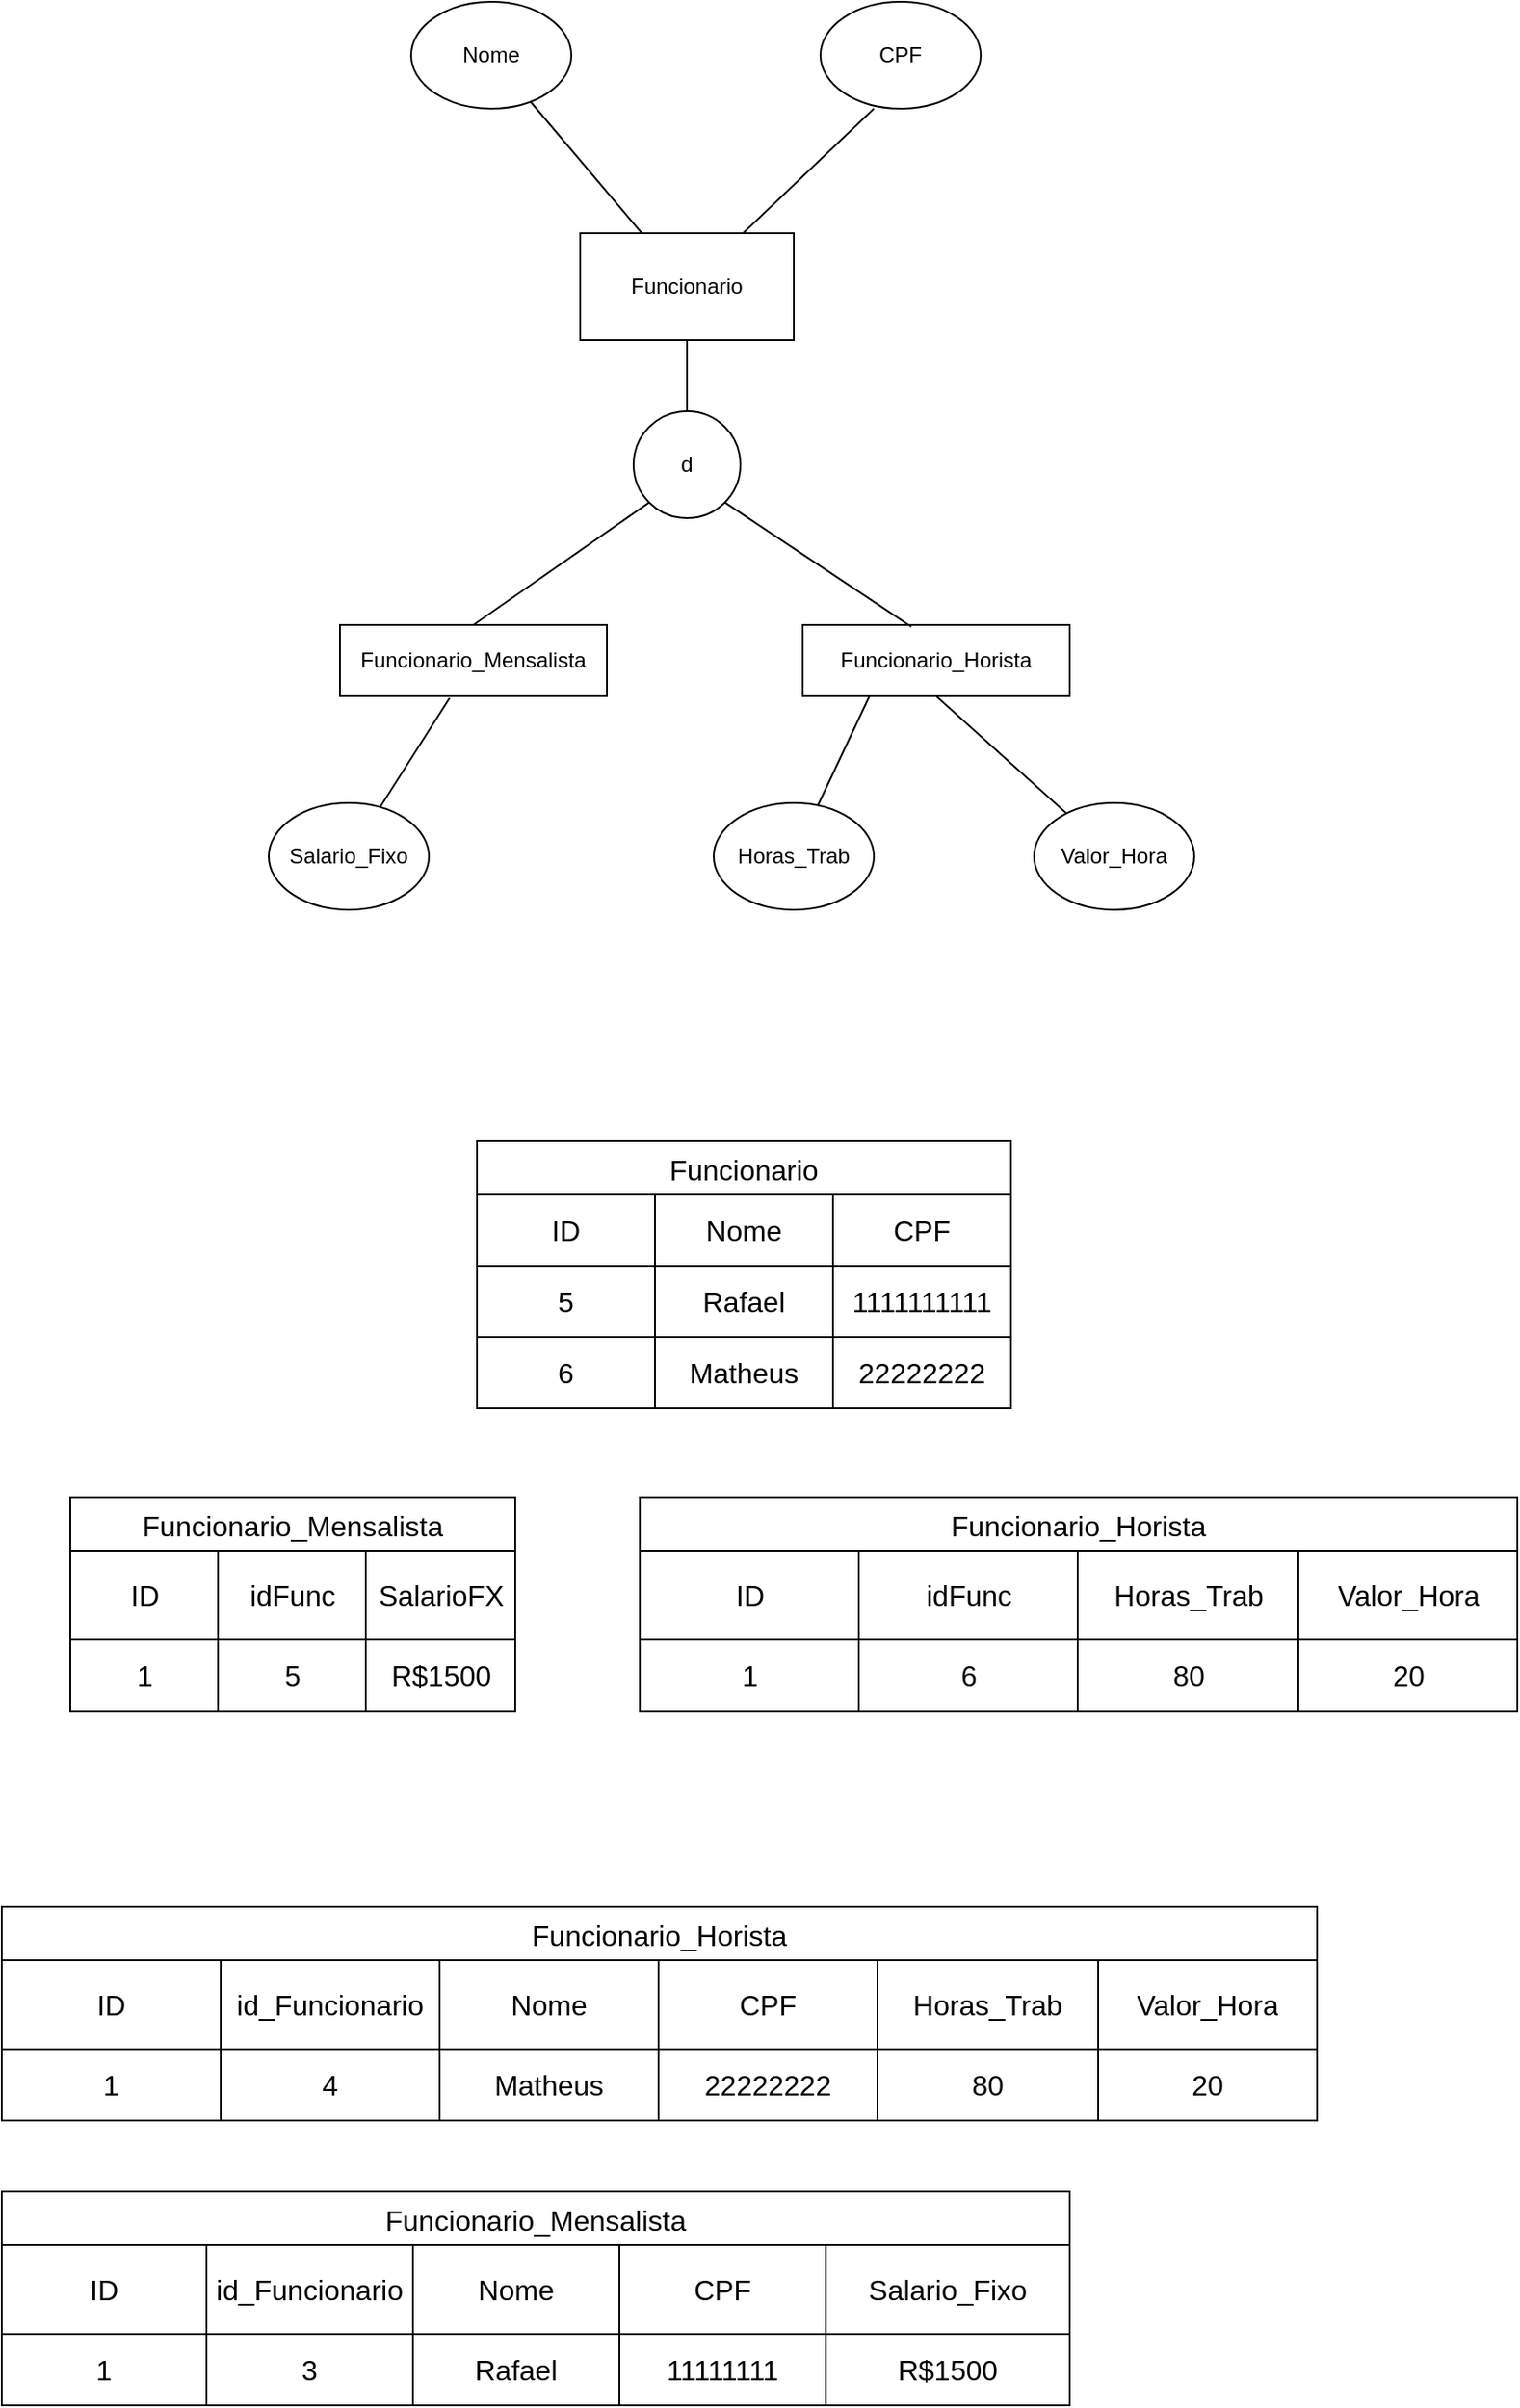 <mxfile>
    <diagram id="y5mKg2T9qhfl3k2BZkb-" name="Página-1">
        <mxGraphModel dx="1248" dy="1042" grid="1" gridSize="10" guides="1" tooltips="1" connect="1" arrows="1" fold="1" page="0" pageScale="1" pageWidth="827" pageHeight="1169" math="0" shadow="0">
            <root>
                <mxCell id="0"/>
                <mxCell id="1" parent="0"/>
                <mxCell id="2" value="Funcionario" style="rounded=0;whiteSpace=wrap;html=1;" vertex="1" parent="1">
                    <mxGeometry x="285" y="80" width="120" height="60" as="geometry"/>
                </mxCell>
                <mxCell id="3" value="Nome" style="ellipse;whiteSpace=wrap;html=1;" vertex="1" parent="1">
                    <mxGeometry x="190" y="-50" width="90" height="60" as="geometry"/>
                </mxCell>
                <mxCell id="5" value="CPF" style="ellipse;whiteSpace=wrap;html=1;" vertex="1" parent="1">
                    <mxGeometry x="420" y="-50" width="90" height="60" as="geometry"/>
                </mxCell>
                <mxCell id="6" value="" style="endArrow=none;html=1;" edge="1" parent="1" source="2" target="3">
                    <mxGeometry width="50" height="50" relative="1" as="geometry">
                        <mxPoint x="290" y="120" as="sourcePoint"/>
                        <mxPoint x="340" y="70" as="targetPoint"/>
                    </mxGeometry>
                </mxCell>
                <mxCell id="8" value="" style="endArrow=none;html=1;" edge="1" parent="1" source="2">
                    <mxGeometry width="50" height="50" relative="1" as="geometry">
                        <mxPoint x="355" y="90" as="sourcePoint"/>
                        <mxPoint x="450" y="10" as="targetPoint"/>
                    </mxGeometry>
                </mxCell>
                <mxCell id="9" value="Funcionario_Mensalista" style="rounded=0;whiteSpace=wrap;html=1;" vertex="1" parent="1">
                    <mxGeometry x="150" y="300" width="150" height="40" as="geometry"/>
                </mxCell>
                <mxCell id="10" value="Funcionario_Horista" style="rounded=0;whiteSpace=wrap;html=1;" vertex="1" parent="1">
                    <mxGeometry x="410" y="300" width="150" height="40" as="geometry"/>
                </mxCell>
                <mxCell id="11" value="Salario_Fixo" style="ellipse;whiteSpace=wrap;html=1;" vertex="1" parent="1">
                    <mxGeometry x="110" y="400" width="90" height="60" as="geometry"/>
                </mxCell>
                <mxCell id="13" value="" style="endArrow=none;html=1;entryX=0.411;entryY=1.025;entryDx=0;entryDy=0;entryPerimeter=0;" edge="1" parent="1" source="11" target="9">
                    <mxGeometry width="50" height="50" relative="1" as="geometry">
                        <mxPoint x="340" y="400" as="sourcePoint"/>
                        <mxPoint x="390" y="350" as="targetPoint"/>
                    </mxGeometry>
                </mxCell>
                <mxCell id="16" value="d" style="ellipse;whiteSpace=wrap;html=1;aspect=fixed;" vertex="1" parent="1">
                    <mxGeometry x="315" y="180" width="60" height="60" as="geometry"/>
                </mxCell>
                <mxCell id="17" value="" style="endArrow=none;html=1;exitX=1;exitY=1;exitDx=0;exitDy=0;entryX=0.407;entryY=0.025;entryDx=0;entryDy=0;entryPerimeter=0;" edge="1" parent="1" source="16" target="10">
                    <mxGeometry width="50" height="50" relative="1" as="geometry">
                        <mxPoint x="370" y="300" as="sourcePoint"/>
                        <mxPoint x="420" y="250" as="targetPoint"/>
                    </mxGeometry>
                </mxCell>
                <mxCell id="18" value="" style="endArrow=none;html=1;exitX=0.5;exitY=0;exitDx=0;exitDy=0;entryX=0;entryY=1;entryDx=0;entryDy=0;" edge="1" parent="1" source="9" target="16">
                    <mxGeometry width="50" height="50" relative="1" as="geometry">
                        <mxPoint x="360" y="250" as="sourcePoint"/>
                        <mxPoint x="481" y="311" as="targetPoint"/>
                    </mxGeometry>
                </mxCell>
                <mxCell id="19" value="" style="endArrow=none;html=1;exitX=0.5;exitY=1;exitDx=0;exitDy=0;" edge="1" parent="1" source="2" target="16">
                    <mxGeometry width="50" height="50" relative="1" as="geometry">
                        <mxPoint x="381" y="241" as="sourcePoint"/>
                        <mxPoint x="481" y="311" as="targetPoint"/>
                    </mxGeometry>
                </mxCell>
                <mxCell id="20" value="Funcionario" style="shape=table;startSize=30;container=1;collapsible=0;childLayout=tableLayout;strokeColor=default;fontSize=16;" vertex="1" parent="1">
                    <mxGeometry x="227" y="590" width="300" height="150" as="geometry"/>
                </mxCell>
                <mxCell id="21" value="" style="shape=tableRow;horizontal=0;startSize=0;swimlaneHead=0;swimlaneBody=0;strokeColor=inherit;top=0;left=0;bottom=0;right=0;collapsible=0;dropTarget=0;fillColor=none;points=[[0,0.5],[1,0.5]];portConstraint=eastwest;fontSize=16;" vertex="1" parent="20">
                    <mxGeometry y="30" width="300" height="40" as="geometry"/>
                </mxCell>
                <mxCell id="22" value="ID" style="shape=partialRectangle;html=1;whiteSpace=wrap;connectable=0;strokeColor=inherit;overflow=hidden;fillColor=none;top=0;left=0;bottom=0;right=0;pointerEvents=1;fontSize=16;" vertex="1" parent="21">
                    <mxGeometry width="100" height="40" as="geometry">
                        <mxRectangle width="100" height="40" as="alternateBounds"/>
                    </mxGeometry>
                </mxCell>
                <mxCell id="23" value="Nome" style="shape=partialRectangle;html=1;whiteSpace=wrap;connectable=0;strokeColor=inherit;overflow=hidden;fillColor=none;top=0;left=0;bottom=0;right=0;pointerEvents=1;fontSize=16;" vertex="1" parent="21">
                    <mxGeometry x="100" width="100" height="40" as="geometry">
                        <mxRectangle width="100" height="40" as="alternateBounds"/>
                    </mxGeometry>
                </mxCell>
                <mxCell id="24" value="CPF" style="shape=partialRectangle;html=1;whiteSpace=wrap;connectable=0;strokeColor=inherit;overflow=hidden;fillColor=none;top=0;left=0;bottom=0;right=0;pointerEvents=1;fontSize=16;" vertex="1" parent="21">
                    <mxGeometry x="200" width="100" height="40" as="geometry">
                        <mxRectangle width="100" height="40" as="alternateBounds"/>
                    </mxGeometry>
                </mxCell>
                <mxCell id="25" value="" style="shape=tableRow;horizontal=0;startSize=0;swimlaneHead=0;swimlaneBody=0;strokeColor=inherit;top=0;left=0;bottom=0;right=0;collapsible=0;dropTarget=0;fillColor=none;points=[[0,0.5],[1,0.5]];portConstraint=eastwest;fontSize=16;" vertex="1" parent="20">
                    <mxGeometry y="70" width="300" height="40" as="geometry"/>
                </mxCell>
                <mxCell id="26" value="5" style="shape=partialRectangle;html=1;whiteSpace=wrap;connectable=0;strokeColor=inherit;overflow=hidden;fillColor=none;top=0;left=0;bottom=0;right=0;pointerEvents=1;fontSize=16;" vertex="1" parent="25">
                    <mxGeometry width="100" height="40" as="geometry">
                        <mxRectangle width="100" height="40" as="alternateBounds"/>
                    </mxGeometry>
                </mxCell>
                <mxCell id="27" value="Rafael" style="shape=partialRectangle;html=1;whiteSpace=wrap;connectable=0;strokeColor=inherit;overflow=hidden;fillColor=none;top=0;left=0;bottom=0;right=0;pointerEvents=1;fontSize=16;" vertex="1" parent="25">
                    <mxGeometry x="100" width="100" height="40" as="geometry">
                        <mxRectangle width="100" height="40" as="alternateBounds"/>
                    </mxGeometry>
                </mxCell>
                <mxCell id="28" value="1111111111" style="shape=partialRectangle;html=1;whiteSpace=wrap;connectable=0;strokeColor=inherit;overflow=hidden;fillColor=none;top=0;left=0;bottom=0;right=0;pointerEvents=1;fontSize=16;" vertex="1" parent="25">
                    <mxGeometry x="200" width="100" height="40" as="geometry">
                        <mxRectangle width="100" height="40" as="alternateBounds"/>
                    </mxGeometry>
                </mxCell>
                <mxCell id="29" value="" style="shape=tableRow;horizontal=0;startSize=0;swimlaneHead=0;swimlaneBody=0;strokeColor=inherit;top=0;left=0;bottom=0;right=0;collapsible=0;dropTarget=0;fillColor=none;points=[[0,0.5],[1,0.5]];portConstraint=eastwest;fontSize=16;" vertex="1" parent="20">
                    <mxGeometry y="110" width="300" height="40" as="geometry"/>
                </mxCell>
                <mxCell id="30" value="6" style="shape=partialRectangle;html=1;whiteSpace=wrap;connectable=0;strokeColor=inherit;overflow=hidden;fillColor=none;top=0;left=0;bottom=0;right=0;pointerEvents=1;fontSize=16;" vertex="1" parent="29">
                    <mxGeometry width="100" height="40" as="geometry">
                        <mxRectangle width="100" height="40" as="alternateBounds"/>
                    </mxGeometry>
                </mxCell>
                <mxCell id="31" value="Matheus" style="shape=partialRectangle;html=1;whiteSpace=wrap;connectable=0;strokeColor=inherit;overflow=hidden;fillColor=none;top=0;left=0;bottom=0;right=0;pointerEvents=1;fontSize=16;" vertex="1" parent="29">
                    <mxGeometry x="100" width="100" height="40" as="geometry">
                        <mxRectangle width="100" height="40" as="alternateBounds"/>
                    </mxGeometry>
                </mxCell>
                <mxCell id="32" value="22222222" style="shape=partialRectangle;html=1;whiteSpace=wrap;connectable=0;strokeColor=inherit;overflow=hidden;fillColor=none;top=0;left=0;bottom=0;right=0;pointerEvents=1;fontSize=16;" vertex="1" parent="29">
                    <mxGeometry x="200" width="100" height="40" as="geometry">
                        <mxRectangle width="100" height="40" as="alternateBounds"/>
                    </mxGeometry>
                </mxCell>
                <mxCell id="33" value="Horas_Trab" style="ellipse;whiteSpace=wrap;html=1;" vertex="1" parent="1">
                    <mxGeometry x="360" y="400" width="90" height="60" as="geometry"/>
                </mxCell>
                <mxCell id="34" value="" style="endArrow=none;html=1;entryX=0.25;entryY=1;entryDx=0;entryDy=0;" edge="1" parent="1" source="33" target="10">
                    <mxGeometry width="50" height="50" relative="1" as="geometry">
                        <mxPoint x="595" y="410" as="sourcePoint"/>
                        <mxPoint x="541" y="350" as="targetPoint"/>
                    </mxGeometry>
                </mxCell>
                <mxCell id="35" value="Valor_Hora" style="ellipse;whiteSpace=wrap;html=1;" vertex="1" parent="1">
                    <mxGeometry x="540" y="400" width="90" height="60" as="geometry"/>
                </mxCell>
                <mxCell id="36" value="" style="endArrow=none;html=1;entryX=0.5;entryY=1;entryDx=0;entryDy=0;" edge="1" parent="1" source="35" target="10">
                    <mxGeometry width="50" height="50" relative="1" as="geometry">
                        <mxPoint x="428" y="411" as="sourcePoint"/>
                        <mxPoint x="458" y="350" as="targetPoint"/>
                    </mxGeometry>
                </mxCell>
                <mxCell id="37" value="Funcionario_Mensalista" style="shape=table;startSize=30;container=1;collapsible=0;childLayout=tableLayout;strokeColor=default;fontSize=16;" vertex="1" parent="1">
                    <mxGeometry x="-1.5" y="790" width="250" height="120" as="geometry"/>
                </mxCell>
                <mxCell id="38" value="" style="shape=tableRow;horizontal=0;startSize=0;swimlaneHead=0;swimlaneBody=0;strokeColor=inherit;top=0;left=0;bottom=0;right=0;collapsible=0;dropTarget=0;fillColor=none;points=[[0,0.5],[1,0.5]];portConstraint=eastwest;fontSize=16;" vertex="1" parent="37">
                    <mxGeometry y="30" width="250" height="50" as="geometry"/>
                </mxCell>
                <mxCell id="75" value="ID" style="shape=partialRectangle;html=1;whiteSpace=wrap;connectable=0;strokeColor=inherit;overflow=hidden;fillColor=none;top=0;left=0;bottom=0;right=0;pointerEvents=1;fontSize=16;" vertex="1" parent="38">
                    <mxGeometry width="83" height="50" as="geometry">
                        <mxRectangle width="83" height="50" as="alternateBounds"/>
                    </mxGeometry>
                </mxCell>
                <mxCell id="39" value="idFunc" style="shape=partialRectangle;html=1;whiteSpace=wrap;connectable=0;strokeColor=inherit;overflow=hidden;fillColor=none;top=0;left=0;bottom=0;right=0;pointerEvents=1;fontSize=16;" vertex="1" parent="38">
                    <mxGeometry x="83" width="83" height="50" as="geometry">
                        <mxRectangle width="83" height="50" as="alternateBounds"/>
                    </mxGeometry>
                </mxCell>
                <mxCell id="40" value="SalarioFX" style="shape=partialRectangle;html=1;whiteSpace=wrap;connectable=0;strokeColor=inherit;overflow=hidden;fillColor=none;top=0;left=0;bottom=0;right=0;pointerEvents=1;fontSize=16;" vertex="1" parent="38">
                    <mxGeometry x="166" width="84" height="50" as="geometry">
                        <mxRectangle width="84" height="50" as="alternateBounds"/>
                    </mxGeometry>
                </mxCell>
                <mxCell id="42" value="" style="shape=tableRow;horizontal=0;startSize=0;swimlaneHead=0;swimlaneBody=0;strokeColor=inherit;top=0;left=0;bottom=0;right=0;collapsible=0;dropTarget=0;fillColor=none;points=[[0,0.5],[1,0.5]];portConstraint=eastwest;fontSize=16;" vertex="1" parent="37">
                    <mxGeometry y="80" width="250" height="40" as="geometry"/>
                </mxCell>
                <mxCell id="76" value="1" style="shape=partialRectangle;html=1;whiteSpace=wrap;connectable=0;strokeColor=inherit;overflow=hidden;fillColor=none;top=0;left=0;bottom=0;right=0;pointerEvents=1;fontSize=16;" vertex="1" parent="42">
                    <mxGeometry width="83" height="40" as="geometry">
                        <mxRectangle width="83" height="40" as="alternateBounds"/>
                    </mxGeometry>
                </mxCell>
                <mxCell id="43" value="5" style="shape=partialRectangle;html=1;whiteSpace=wrap;connectable=0;strokeColor=inherit;overflow=hidden;fillColor=none;top=0;left=0;bottom=0;right=0;pointerEvents=1;fontSize=16;" vertex="1" parent="42">
                    <mxGeometry x="83" width="83" height="40" as="geometry">
                        <mxRectangle width="83" height="40" as="alternateBounds"/>
                    </mxGeometry>
                </mxCell>
                <mxCell id="44" value="R$1500" style="shape=partialRectangle;html=1;whiteSpace=wrap;connectable=0;strokeColor=inherit;overflow=hidden;fillColor=none;top=0;left=0;bottom=0;right=0;pointerEvents=1;fontSize=16;" vertex="1" parent="42">
                    <mxGeometry x="166" width="84" height="40" as="geometry">
                        <mxRectangle width="84" height="40" as="alternateBounds"/>
                    </mxGeometry>
                </mxCell>
                <mxCell id="50" value="Funcionario_Horista" style="shape=table;startSize=30;container=1;collapsible=0;childLayout=tableLayout;strokeColor=default;fontSize=16;" vertex="1" parent="1">
                    <mxGeometry x="318.5" y="790" width="493" height="120" as="geometry"/>
                </mxCell>
                <mxCell id="51" value="" style="shape=tableRow;horizontal=0;startSize=0;swimlaneHead=0;swimlaneBody=0;strokeColor=inherit;top=0;left=0;bottom=0;right=0;collapsible=0;dropTarget=0;fillColor=none;points=[[0,0.5],[1,0.5]];portConstraint=eastwest;fontSize=16;" vertex="1" parent="50">
                    <mxGeometry y="30" width="493" height="50" as="geometry"/>
                </mxCell>
                <mxCell id="77" value="ID" style="shape=partialRectangle;html=1;whiteSpace=wrap;connectable=0;strokeColor=inherit;overflow=hidden;fillColor=none;top=0;left=0;bottom=0;right=0;pointerEvents=1;fontSize=16;" vertex="1" parent="51">
                    <mxGeometry width="123" height="50" as="geometry">
                        <mxRectangle width="123" height="50" as="alternateBounds"/>
                    </mxGeometry>
                </mxCell>
                <mxCell id="52" value="idFunc" style="shape=partialRectangle;html=1;whiteSpace=wrap;connectable=0;strokeColor=inherit;overflow=hidden;fillColor=none;top=0;left=0;bottom=0;right=0;pointerEvents=1;fontSize=16;" vertex="1" parent="51">
                    <mxGeometry x="123" width="123" height="50" as="geometry">
                        <mxRectangle width="123" height="50" as="alternateBounds"/>
                    </mxGeometry>
                </mxCell>
                <mxCell id="53" value="Horas_Trab" style="shape=partialRectangle;html=1;whiteSpace=wrap;connectable=0;strokeColor=inherit;overflow=hidden;fillColor=none;top=0;left=0;bottom=0;right=0;pointerEvents=1;fontSize=16;" vertex="1" parent="51">
                    <mxGeometry x="246" width="124" height="50" as="geometry">
                        <mxRectangle width="124" height="50" as="alternateBounds"/>
                    </mxGeometry>
                </mxCell>
                <mxCell id="54" value="Valor_Hora" style="shape=partialRectangle;html=1;whiteSpace=wrap;connectable=0;strokeColor=inherit;overflow=hidden;fillColor=none;top=0;left=0;bottom=0;right=0;pointerEvents=1;fontSize=16;" vertex="1" parent="51">
                    <mxGeometry x="370" width="123" height="50" as="geometry">
                        <mxRectangle width="123" height="50" as="alternateBounds"/>
                    </mxGeometry>
                </mxCell>
                <mxCell id="55" value="" style="shape=tableRow;horizontal=0;startSize=0;swimlaneHead=0;swimlaneBody=0;strokeColor=inherit;top=0;left=0;bottom=0;right=0;collapsible=0;dropTarget=0;fillColor=none;points=[[0,0.5],[1,0.5]];portConstraint=eastwest;fontSize=16;" vertex="1" parent="50">
                    <mxGeometry y="80" width="493" height="40" as="geometry"/>
                </mxCell>
                <mxCell id="78" value="1" style="shape=partialRectangle;html=1;whiteSpace=wrap;connectable=0;strokeColor=inherit;overflow=hidden;fillColor=none;top=0;left=0;bottom=0;right=0;pointerEvents=1;fontSize=16;" vertex="1" parent="55">
                    <mxGeometry width="123" height="40" as="geometry">
                        <mxRectangle width="123" height="40" as="alternateBounds"/>
                    </mxGeometry>
                </mxCell>
                <mxCell id="56" value="6" style="shape=partialRectangle;html=1;whiteSpace=wrap;connectable=0;strokeColor=inherit;overflow=hidden;fillColor=none;top=0;left=0;bottom=0;right=0;pointerEvents=1;fontSize=16;" vertex="1" parent="55">
                    <mxGeometry x="123" width="123" height="40" as="geometry">
                        <mxRectangle width="123" height="40" as="alternateBounds"/>
                    </mxGeometry>
                </mxCell>
                <mxCell id="57" value="80" style="shape=partialRectangle;html=1;whiteSpace=wrap;connectable=0;strokeColor=inherit;overflow=hidden;fillColor=none;top=0;left=0;bottom=0;right=0;pointerEvents=1;fontSize=16;" vertex="1" parent="55">
                    <mxGeometry x="246" width="124" height="40" as="geometry">
                        <mxRectangle width="124" height="40" as="alternateBounds"/>
                    </mxGeometry>
                </mxCell>
                <mxCell id="58" value="20" style="shape=partialRectangle;html=1;whiteSpace=wrap;connectable=0;strokeColor=inherit;overflow=hidden;fillColor=none;top=0;left=0;bottom=0;right=0;pointerEvents=1;fontSize=16;" vertex="1" parent="55">
                    <mxGeometry x="370" width="123" height="40" as="geometry">
                        <mxRectangle width="123" height="40" as="alternateBounds"/>
                    </mxGeometry>
                </mxCell>
                <mxCell id="92" value="Funcionario_Mensalista" style="shape=table;startSize=30;container=1;collapsible=0;childLayout=tableLayout;strokeColor=default;fontSize=16;" vertex="1" parent="1">
                    <mxGeometry x="-40" y="1180" width="600" height="120" as="geometry"/>
                </mxCell>
                <mxCell id="93" value="" style="shape=tableRow;horizontal=0;startSize=0;swimlaneHead=0;swimlaneBody=0;strokeColor=inherit;top=0;left=0;bottom=0;right=0;collapsible=0;dropTarget=0;fillColor=none;points=[[0,0.5],[1,0.5]];portConstraint=eastwest;fontSize=16;" vertex="1" parent="92">
                    <mxGeometry y="30" width="600" height="50" as="geometry"/>
                </mxCell>
                <mxCell id="94" value="ID" style="shape=partialRectangle;html=1;whiteSpace=wrap;connectable=0;strokeColor=inherit;overflow=hidden;fillColor=none;top=0;left=0;bottom=0;right=0;pointerEvents=1;fontSize=16;" vertex="1" parent="93">
                    <mxGeometry width="115" height="50" as="geometry">
                        <mxRectangle width="115" height="50" as="alternateBounds"/>
                    </mxGeometry>
                </mxCell>
                <mxCell id="143" value="id_Funcionario" style="shape=partialRectangle;html=1;whiteSpace=wrap;connectable=0;strokeColor=inherit;overflow=hidden;fillColor=none;top=0;left=0;bottom=0;right=0;pointerEvents=1;fontSize=16;" vertex="1" parent="93">
                    <mxGeometry x="115" width="116" height="50" as="geometry">
                        <mxRectangle width="116" height="50" as="alternateBounds"/>
                    </mxGeometry>
                </mxCell>
                <mxCell id="96" value="Nome" style="shape=partialRectangle;html=1;whiteSpace=wrap;connectable=0;strokeColor=inherit;overflow=hidden;fillColor=none;top=0;left=0;bottom=0;right=0;pointerEvents=1;fontSize=16;" vertex="1" parent="93">
                    <mxGeometry x="231" width="116" height="50" as="geometry">
                        <mxRectangle width="116" height="50" as="alternateBounds"/>
                    </mxGeometry>
                </mxCell>
                <mxCell id="112" value="CPF" style="shape=partialRectangle;html=1;whiteSpace=wrap;connectable=0;strokeColor=inherit;overflow=hidden;fillColor=none;top=0;left=0;bottom=0;right=0;pointerEvents=1;fontSize=16;" vertex="1" parent="93">
                    <mxGeometry x="347" width="116" height="50" as="geometry">
                        <mxRectangle width="116" height="50" as="alternateBounds"/>
                    </mxGeometry>
                </mxCell>
                <mxCell id="114" value="Salario_Fixo" style="shape=partialRectangle;html=1;whiteSpace=wrap;connectable=0;strokeColor=inherit;overflow=hidden;fillColor=none;top=0;left=0;bottom=0;right=0;pointerEvents=1;fontSize=16;" vertex="1" parent="93">
                    <mxGeometry x="463" width="137" height="50" as="geometry">
                        <mxRectangle width="137" height="50" as="alternateBounds"/>
                    </mxGeometry>
                </mxCell>
                <mxCell id="97" value="" style="shape=tableRow;horizontal=0;startSize=0;swimlaneHead=0;swimlaneBody=0;strokeColor=inherit;top=0;left=0;bottom=0;right=0;collapsible=0;dropTarget=0;fillColor=none;points=[[0,0.5],[1,0.5]];portConstraint=eastwest;fontSize=16;" vertex="1" parent="92">
                    <mxGeometry y="80" width="600" height="40" as="geometry"/>
                </mxCell>
                <mxCell id="98" value="1" style="shape=partialRectangle;html=1;whiteSpace=wrap;connectable=0;strokeColor=inherit;overflow=hidden;fillColor=none;top=0;left=0;bottom=0;right=0;pointerEvents=1;fontSize=16;" vertex="1" parent="97">
                    <mxGeometry width="115" height="40" as="geometry">
                        <mxRectangle width="115" height="40" as="alternateBounds"/>
                    </mxGeometry>
                </mxCell>
                <mxCell id="144" value="3" style="shape=partialRectangle;html=1;whiteSpace=wrap;connectable=0;strokeColor=inherit;overflow=hidden;fillColor=none;top=0;left=0;bottom=0;right=0;pointerEvents=1;fontSize=16;" vertex="1" parent="97">
                    <mxGeometry x="115" width="116" height="40" as="geometry">
                        <mxRectangle width="116" height="40" as="alternateBounds"/>
                    </mxGeometry>
                </mxCell>
                <mxCell id="100" value="Rafael" style="shape=partialRectangle;html=1;whiteSpace=wrap;connectable=0;strokeColor=inherit;overflow=hidden;fillColor=none;top=0;left=0;bottom=0;right=0;pointerEvents=1;fontSize=16;" vertex="1" parent="97">
                    <mxGeometry x="231" width="116" height="40" as="geometry">
                        <mxRectangle width="116" height="40" as="alternateBounds"/>
                    </mxGeometry>
                </mxCell>
                <mxCell id="113" value="11111111" style="shape=partialRectangle;html=1;whiteSpace=wrap;connectable=0;strokeColor=inherit;overflow=hidden;fillColor=none;top=0;left=0;bottom=0;right=0;pointerEvents=1;fontSize=16;" vertex="1" parent="97">
                    <mxGeometry x="347" width="116" height="40" as="geometry">
                        <mxRectangle width="116" height="40" as="alternateBounds"/>
                    </mxGeometry>
                </mxCell>
                <mxCell id="115" value="R$1500" style="shape=partialRectangle;html=1;whiteSpace=wrap;connectable=0;strokeColor=inherit;overflow=hidden;fillColor=none;top=0;left=0;bottom=0;right=0;pointerEvents=1;fontSize=16;" vertex="1" parent="97">
                    <mxGeometry x="463" width="137" height="40" as="geometry">
                        <mxRectangle width="137" height="40" as="alternateBounds"/>
                    </mxGeometry>
                </mxCell>
                <mxCell id="101" value="Funcionario_Horista" style="shape=table;startSize=30;container=1;collapsible=0;childLayout=tableLayout;strokeColor=default;fontSize=16;" vertex="1" parent="1">
                    <mxGeometry x="-40" y="1020" width="739" height="120" as="geometry"/>
                </mxCell>
                <mxCell id="102" value="" style="shape=tableRow;horizontal=0;startSize=0;swimlaneHead=0;swimlaneBody=0;strokeColor=inherit;top=0;left=0;bottom=0;right=0;collapsible=0;dropTarget=0;fillColor=none;points=[[0,0.5],[1,0.5]];portConstraint=eastwest;fontSize=16;" vertex="1" parent="101">
                    <mxGeometry y="30" width="739" height="50" as="geometry"/>
                </mxCell>
                <mxCell id="103" value="ID" style="shape=partialRectangle;html=1;whiteSpace=wrap;connectable=0;strokeColor=inherit;overflow=hidden;fillColor=none;top=0;left=0;bottom=0;right=0;pointerEvents=1;fontSize=16;" vertex="1" parent="102">
                    <mxGeometry width="123" height="50" as="geometry">
                        <mxRectangle width="123" height="50" as="alternateBounds"/>
                    </mxGeometry>
                </mxCell>
                <mxCell id="147" value="id_Funcionario" style="shape=partialRectangle;html=1;whiteSpace=wrap;connectable=0;strokeColor=inherit;overflow=hidden;fillColor=none;top=0;left=0;bottom=0;right=0;pointerEvents=1;fontSize=16;" vertex="1" parent="102">
                    <mxGeometry x="123" width="123" height="50" as="geometry">
                        <mxRectangle width="123" height="50" as="alternateBounds"/>
                    </mxGeometry>
                </mxCell>
                <mxCell id="104" value="Nome" style="shape=partialRectangle;html=1;whiteSpace=wrap;connectable=0;strokeColor=inherit;overflow=hidden;fillColor=none;top=0;left=0;bottom=0;right=0;pointerEvents=1;fontSize=16;" vertex="1" parent="102">
                    <mxGeometry x="246" width="123" height="50" as="geometry">
                        <mxRectangle width="123" height="50" as="alternateBounds"/>
                    </mxGeometry>
                </mxCell>
                <mxCell id="135" value="CPF" style="shape=partialRectangle;html=1;whiteSpace=wrap;connectable=0;strokeColor=inherit;overflow=hidden;fillColor=none;top=0;left=0;bottom=0;right=0;pointerEvents=1;fontSize=16;" vertex="1" parent="102">
                    <mxGeometry x="369" width="123" height="50" as="geometry">
                        <mxRectangle width="123" height="50" as="alternateBounds"/>
                    </mxGeometry>
                </mxCell>
                <mxCell id="105" value="Horas_Trab" style="shape=partialRectangle;html=1;whiteSpace=wrap;connectable=0;strokeColor=inherit;overflow=hidden;fillColor=none;top=0;left=0;bottom=0;right=0;pointerEvents=1;fontSize=16;" vertex="1" parent="102">
                    <mxGeometry x="492" width="124" height="50" as="geometry">
                        <mxRectangle width="124" height="50" as="alternateBounds"/>
                    </mxGeometry>
                </mxCell>
                <mxCell id="106" value="Valor_Hora" style="shape=partialRectangle;html=1;whiteSpace=wrap;connectable=0;strokeColor=inherit;overflow=hidden;fillColor=none;top=0;left=0;bottom=0;right=0;pointerEvents=1;fontSize=16;" vertex="1" parent="102">
                    <mxGeometry x="616" width="123" height="50" as="geometry">
                        <mxRectangle width="123" height="50" as="alternateBounds"/>
                    </mxGeometry>
                </mxCell>
                <mxCell id="107" value="" style="shape=tableRow;horizontal=0;startSize=0;swimlaneHead=0;swimlaneBody=0;strokeColor=inherit;top=0;left=0;bottom=0;right=0;collapsible=0;dropTarget=0;fillColor=none;points=[[0,0.5],[1,0.5]];portConstraint=eastwest;fontSize=16;" vertex="1" parent="101">
                    <mxGeometry y="80" width="739" height="40" as="geometry"/>
                </mxCell>
                <mxCell id="108" value="1" style="shape=partialRectangle;html=1;whiteSpace=wrap;connectable=0;strokeColor=inherit;overflow=hidden;fillColor=none;top=0;left=0;bottom=0;right=0;pointerEvents=1;fontSize=16;" vertex="1" parent="107">
                    <mxGeometry width="123" height="40" as="geometry">
                        <mxRectangle width="123" height="40" as="alternateBounds"/>
                    </mxGeometry>
                </mxCell>
                <mxCell id="148" value="4" style="shape=partialRectangle;html=1;whiteSpace=wrap;connectable=0;strokeColor=inherit;overflow=hidden;fillColor=none;top=0;left=0;bottom=0;right=0;pointerEvents=1;fontSize=16;" vertex="1" parent="107">
                    <mxGeometry x="123" width="123" height="40" as="geometry">
                        <mxRectangle width="123" height="40" as="alternateBounds"/>
                    </mxGeometry>
                </mxCell>
                <mxCell id="109" value="Matheus" style="shape=partialRectangle;html=1;whiteSpace=wrap;connectable=0;strokeColor=inherit;overflow=hidden;fillColor=none;top=0;left=0;bottom=0;right=0;pointerEvents=1;fontSize=16;" vertex="1" parent="107">
                    <mxGeometry x="246" width="123" height="40" as="geometry">
                        <mxRectangle width="123" height="40" as="alternateBounds"/>
                    </mxGeometry>
                </mxCell>
                <mxCell id="136" value="22222222" style="shape=partialRectangle;html=1;whiteSpace=wrap;connectable=0;strokeColor=inherit;overflow=hidden;fillColor=none;top=0;left=0;bottom=0;right=0;pointerEvents=1;fontSize=16;" vertex="1" parent="107">
                    <mxGeometry x="369" width="123" height="40" as="geometry">
                        <mxRectangle width="123" height="40" as="alternateBounds"/>
                    </mxGeometry>
                </mxCell>
                <mxCell id="110" value="80" style="shape=partialRectangle;html=1;whiteSpace=wrap;connectable=0;strokeColor=inherit;overflow=hidden;fillColor=none;top=0;left=0;bottom=0;right=0;pointerEvents=1;fontSize=16;" vertex="1" parent="107">
                    <mxGeometry x="492" width="124" height="40" as="geometry">
                        <mxRectangle width="124" height="40" as="alternateBounds"/>
                    </mxGeometry>
                </mxCell>
                <mxCell id="111" value="20" style="shape=partialRectangle;html=1;whiteSpace=wrap;connectable=0;strokeColor=inherit;overflow=hidden;fillColor=none;top=0;left=0;bottom=0;right=0;pointerEvents=1;fontSize=16;" vertex="1" parent="107">
                    <mxGeometry x="616" width="123" height="40" as="geometry">
                        <mxRectangle width="123" height="40" as="alternateBounds"/>
                    </mxGeometry>
                </mxCell>
            </root>
        </mxGraphModel>
    </diagram>
</mxfile>